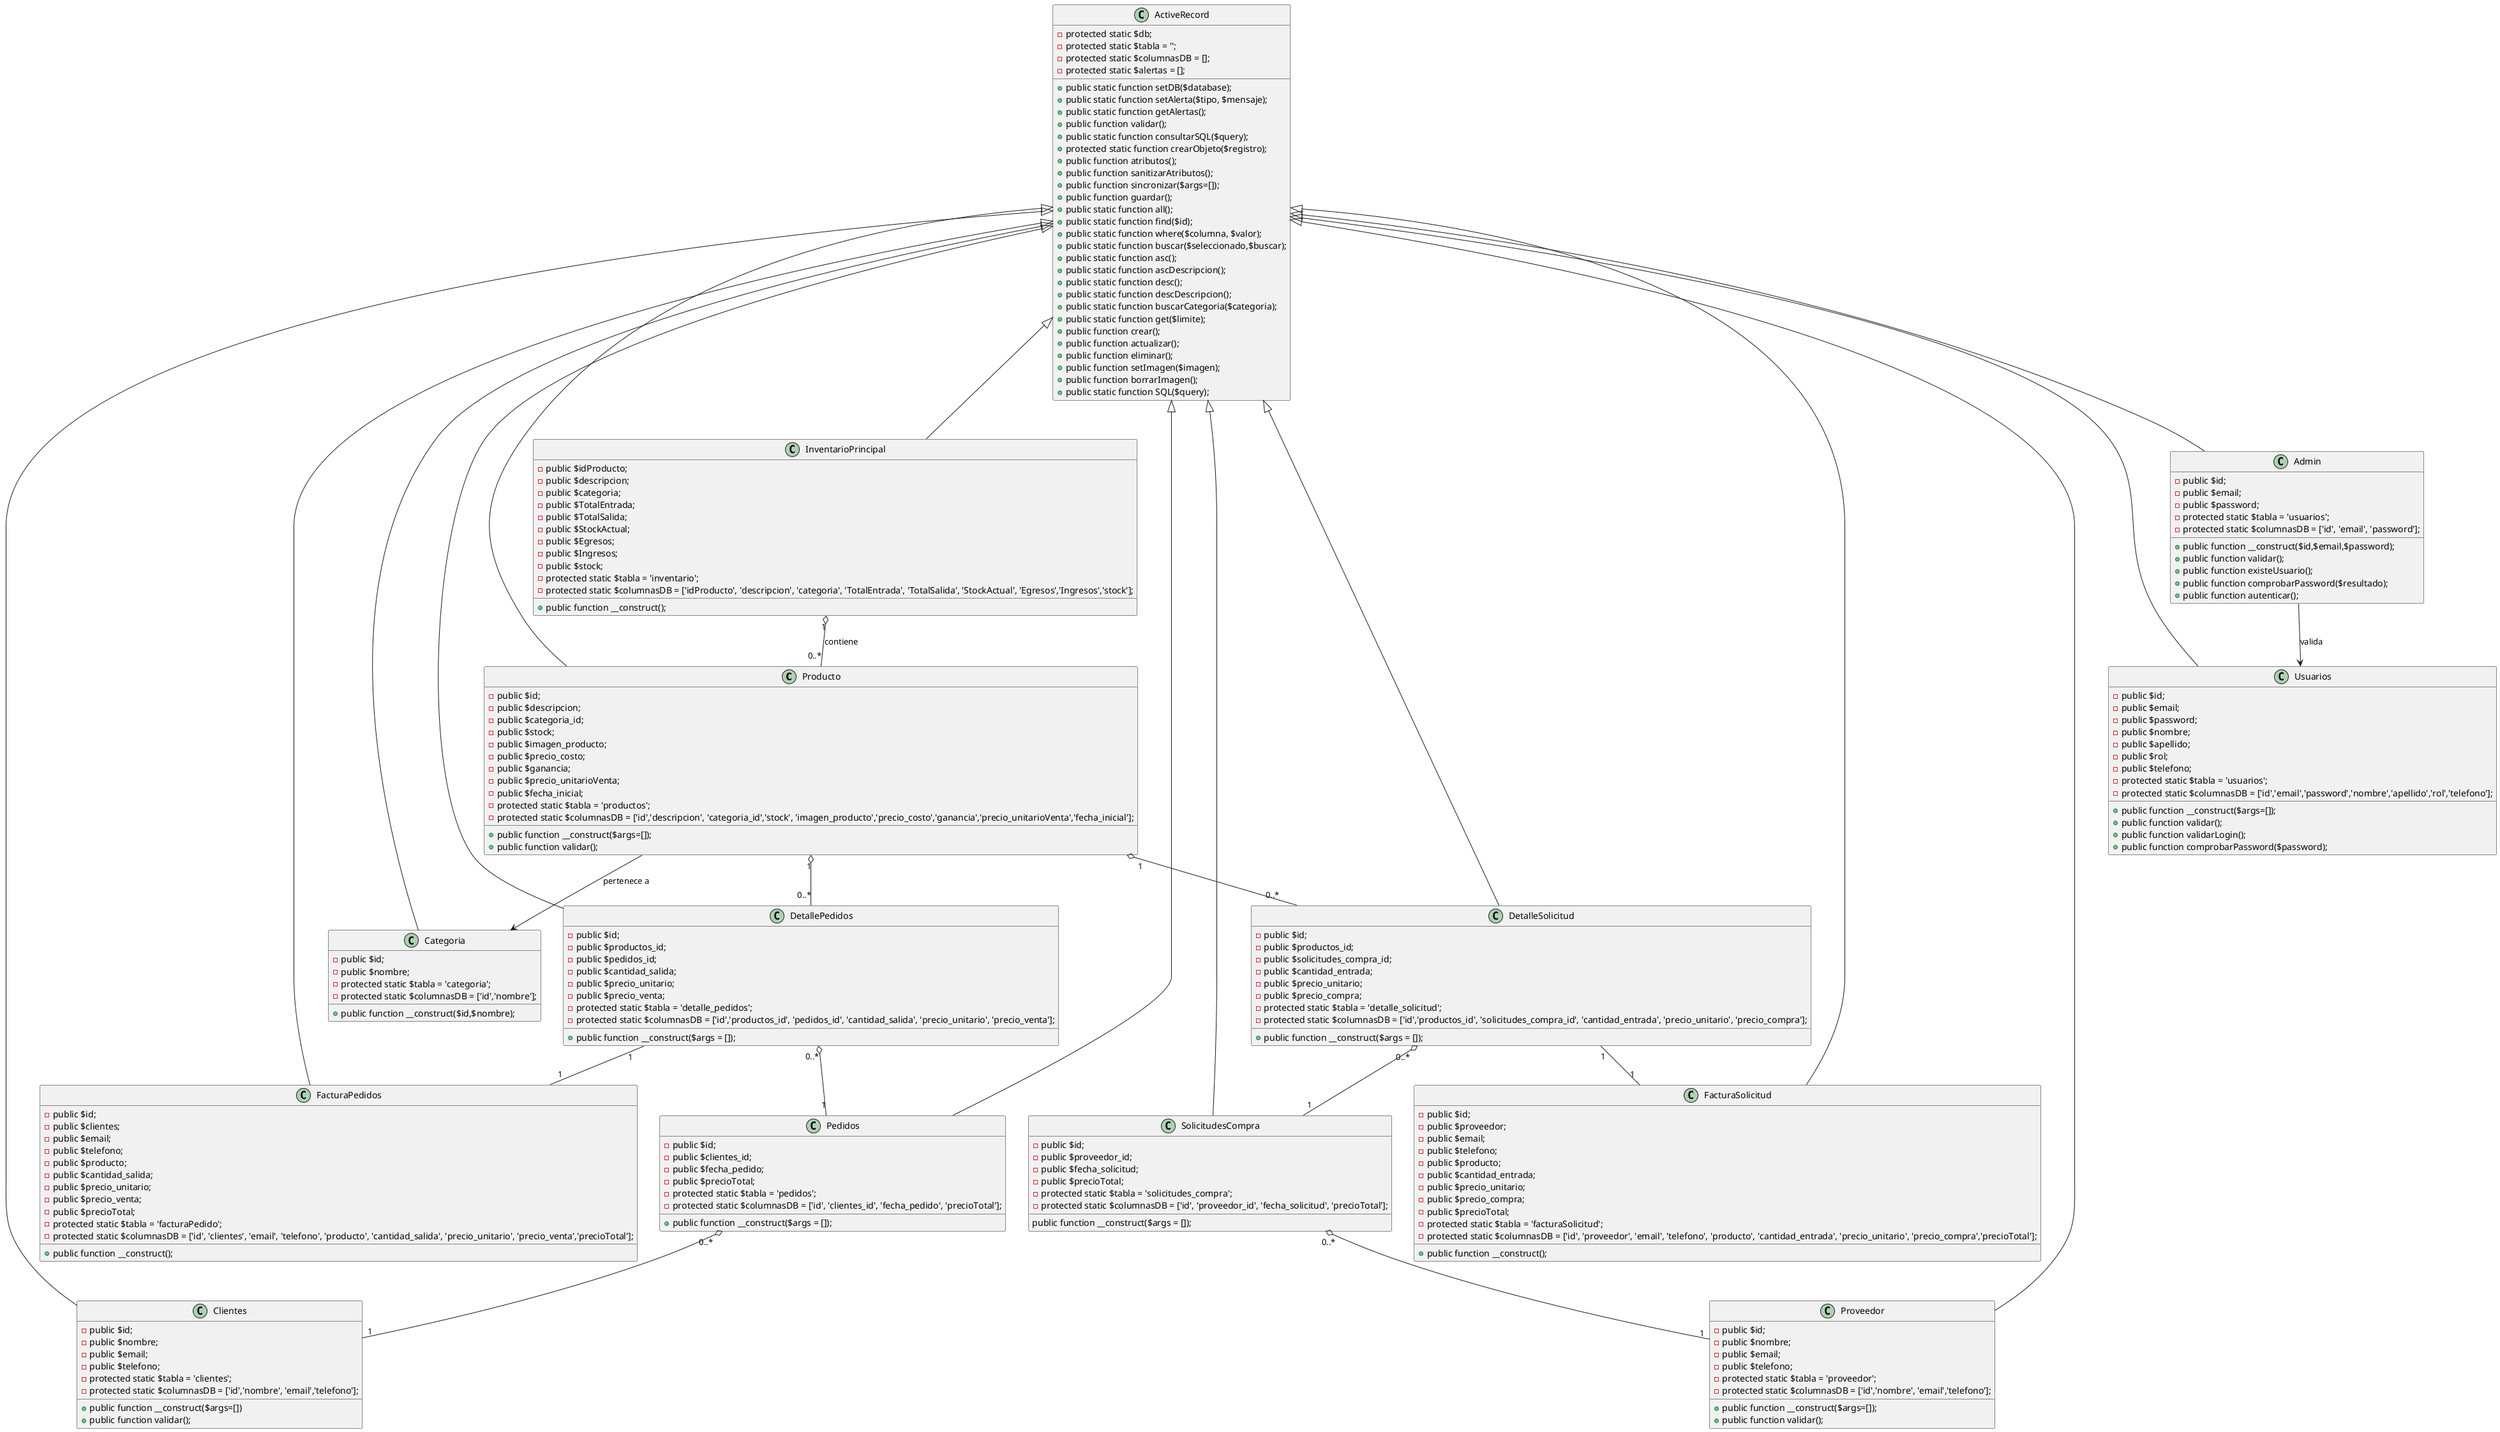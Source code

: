 @startuml clases

Producto  --> Categoria: pertenece a
Producto "1" o-- "0..*" DetallePedidos
DetallePedidos "0..*" o-- "1" Pedidos
Pedidos "0..*" o-- "1" Clientes
Producto "1" o-- "0..*" DetalleSolicitud
DetalleSolicitud "0..*" o-- "1" SolicitudesCompra
SolicitudesCompra "0..*" o-- "1" Proveedor
DetallePedidos "1" -- "1" FacturaPedidos
DetalleSolicitud "1" -- "1" FacturaSolicitud
Admin  --> Usuarios: valida
InventarioPrincipal "1" o-- "0..*" Producto: contiene

class ActiveRecord{
    - protected static $db;
    - protected static $tabla = '';
    - protected static $columnasDB = [];
    - protected static $alertas = [];

    + public static function setDB($database);
    + public static function setAlerta($tipo, $mensaje);
    + public static function getAlertas();
    + public function validar();
    + public static function consultarSQL($query);
    + protected static function crearObjeto($registro);
    + public function atributos();
    + public function sanitizarAtributos();
    + public function sincronizar($args=[]);
    + public function guardar();
    + public static function all();
    + public static function find($id);
    + public static function where($columna, $valor);
    + public static function buscar($seleccionado,$buscar);
    + public static function asc();
    + public static function ascDescripcion();
    + public static function desc();
    + public static function descDescripcion();
    + public static function buscarCategoria($categoria);
    + public static function get($limite);
    + public function crear();
    + public function actualizar();
    + public function eliminar();
    + public function setImagen($imagen);
    + public function borrarImagen();
    + public static function SQL($query);
}

class Producto extends ActiveRecord{
    - public $id;
    - public $descripcion;
    - public $categoria_id;
    - public $stock;
    - public $imagen_producto;
    - public $precio_costo;
    - public $ganancia;
    - public $precio_unitarioVenta;
    - public $fecha_inicial;
    - protected static $tabla = 'productos';
    - protected static $columnasDB = ['id','descripcion', 'categoria_id','stock', 'imagen_producto','precio_costo','ganancia','precio_unitarioVenta','fecha_inicial'];

    + public function __construct($args=[]);
    + public function validar();
}

class Admin extends ActiveRecord{
    
    - public $id;
    - public $email;
    - public $password;
    - protected static $tabla = 'usuarios';
    - protected static $columnasDB = ['id', 'email', 'password'];

    + public function __construct($id,$email,$password);
    + public function validar();
    + public function existeUsuario();
    + public function comprobarPassword($resultado);
    + public function autenticar();

}

class Categoria extends ActiveRecord{

    - public $id;
    - public $nombre;
    - protected static $tabla = 'categoria';
    - protected static $columnasDB = ['id','nombre'];

    + public function __construct($id,$nombre);

}

class Clientes extends ActiveRecord{

    - public $id;
    - public $nombre;
    - public $email;
    - public $telefono;
    - protected static $tabla = 'clientes';
    - protected static $columnasDB = ['id','nombre', 'email','telefono'];
    

    + public function __construct($args=[])
    + public function validar();
}

class DetallePedidos extends ActiveRecord {
    - public $id;
    - public $productos_id;
    - public $pedidos_id;
    - public $cantidad_salida;
    - public $precio_unitario;
    - public $precio_venta;
    - protected static $tabla = 'detalle_pedidos';
    - protected static $columnasDB = ['id','productos_id', 'pedidos_id', 'cantidad_salida', 'precio_unitario', 'precio_venta'];
    

    + public function __construct($args = []);
}

class DetalleSolicitud extends ActiveRecord {
    - public $id;
    - public $productos_id;
    - public $solicitudes_compra_id;
    - public $cantidad_entrada;
    - public $precio_unitario;
    - public $precio_compra;
    - protected static $tabla = 'detalle_solicitud';
    - protected static $columnasDB = ['id','productos_id', 'solicitudes_compra_id', 'cantidad_entrada', 'precio_unitario', 'precio_compra'];

    + public function __construct($args = []);
}

class FacturaPedidos extends ActiveRecord {
    - public $id;
    - public $clientes;
    - public $email;
    - public $telefono;
    - public $producto;
    - public $cantidad_salida;
    - public $precio_unitario;
    - public $precio_venta;
    - public $precioTotal;
    - protected static $tabla = 'facturaPedido';
    - protected static $columnasDB = ['id', 'clientes', 'email', 'telefono', 'producto', 'cantidad_salida', 'precio_unitario', 'precio_venta','precioTotal'];

    + public function __construct();
}

class FacturaSolicitud extends ActiveRecord {
    - public $id;
    - public $proveedor;
    - public $email;
    - public $telefono;
    - public $producto;
    - public $cantidad_entrada;
    - public $precio_unitario;
    - public $precio_compra;
    - public $precioTotal;
    - protected static $tabla = 'facturaSolicitud';
    - protected static $columnasDB = ['id', 'proveedor', 'email', 'telefono', 'producto', 'cantidad_entrada', 'precio_unitario', 'precio_compra','precioTotal'];

    + public function __construct();
}

class InventarioPrincipal extends ActiveRecord {
    - public $idProducto;
    - public $descripcion;
    - public $categoria;
    - public $TotalEntrada;
    - public $TotalSalida;
    - public $StockActual;
    - public $Egresos;
    - public $Ingresos;
    - public $stock;
    - protected static $tabla = 'inventario';
    - protected static $columnasDB = ['idProducto', 'descripcion', 'categoria', 'TotalEntrada', 'TotalSalida', 'StockActual', 'Egresos','Ingresos','stock'];    

    + public function __construct();
}

class Pedidos extends ActiveRecord {
    - public $id;
    - public $clientes_id;
    - public $fecha_pedido;
    - public $precioTotal;
    - protected static $tabla = 'pedidos';
    - protected static $columnasDB = ['id', 'clientes_id', 'fecha_pedido', 'precioTotal'];

    + public function __construct($args = []);
}


class Proveedor extends ActiveRecord{

    - public $id;
    - public $nombre;
    - public $email;
    - public $telefono;
    - protected static $tabla = 'proveedor';
    - protected static $columnasDB = ['id','nombre', 'email','telefono'];

    + public function __construct($args=[]);
    + public function validar();
    
}

class SolicitudesCompra extends ActiveRecord {

    - public $id;
    - public $proveedor_id;
    - public $fecha_solicitud;
    - public $precioTotal;
    - protected static $tabla = 'solicitudes_compra';
    - protected static $columnasDB = ['id', 'proveedor_id', 'fecha_solicitud', 'precioTotal'];

    public function __construct($args = []);
}


class Usuarios extends ActiveRecord{

    - public $id;
    - public $email;
    - public $password;
    - public $nombre;
    - public $apellido;
    - public $rol;
    - public $telefono;
    - protected static $tabla = 'usuarios';
    - protected static $columnasDB = ['id','email','password','nombre','apellido','rol','telefono'];

    + public function __construct($args=[]);
    + public function validar();
    + public function validarLogin();
    + public function comprobarPassword($password);

}

@enduml
